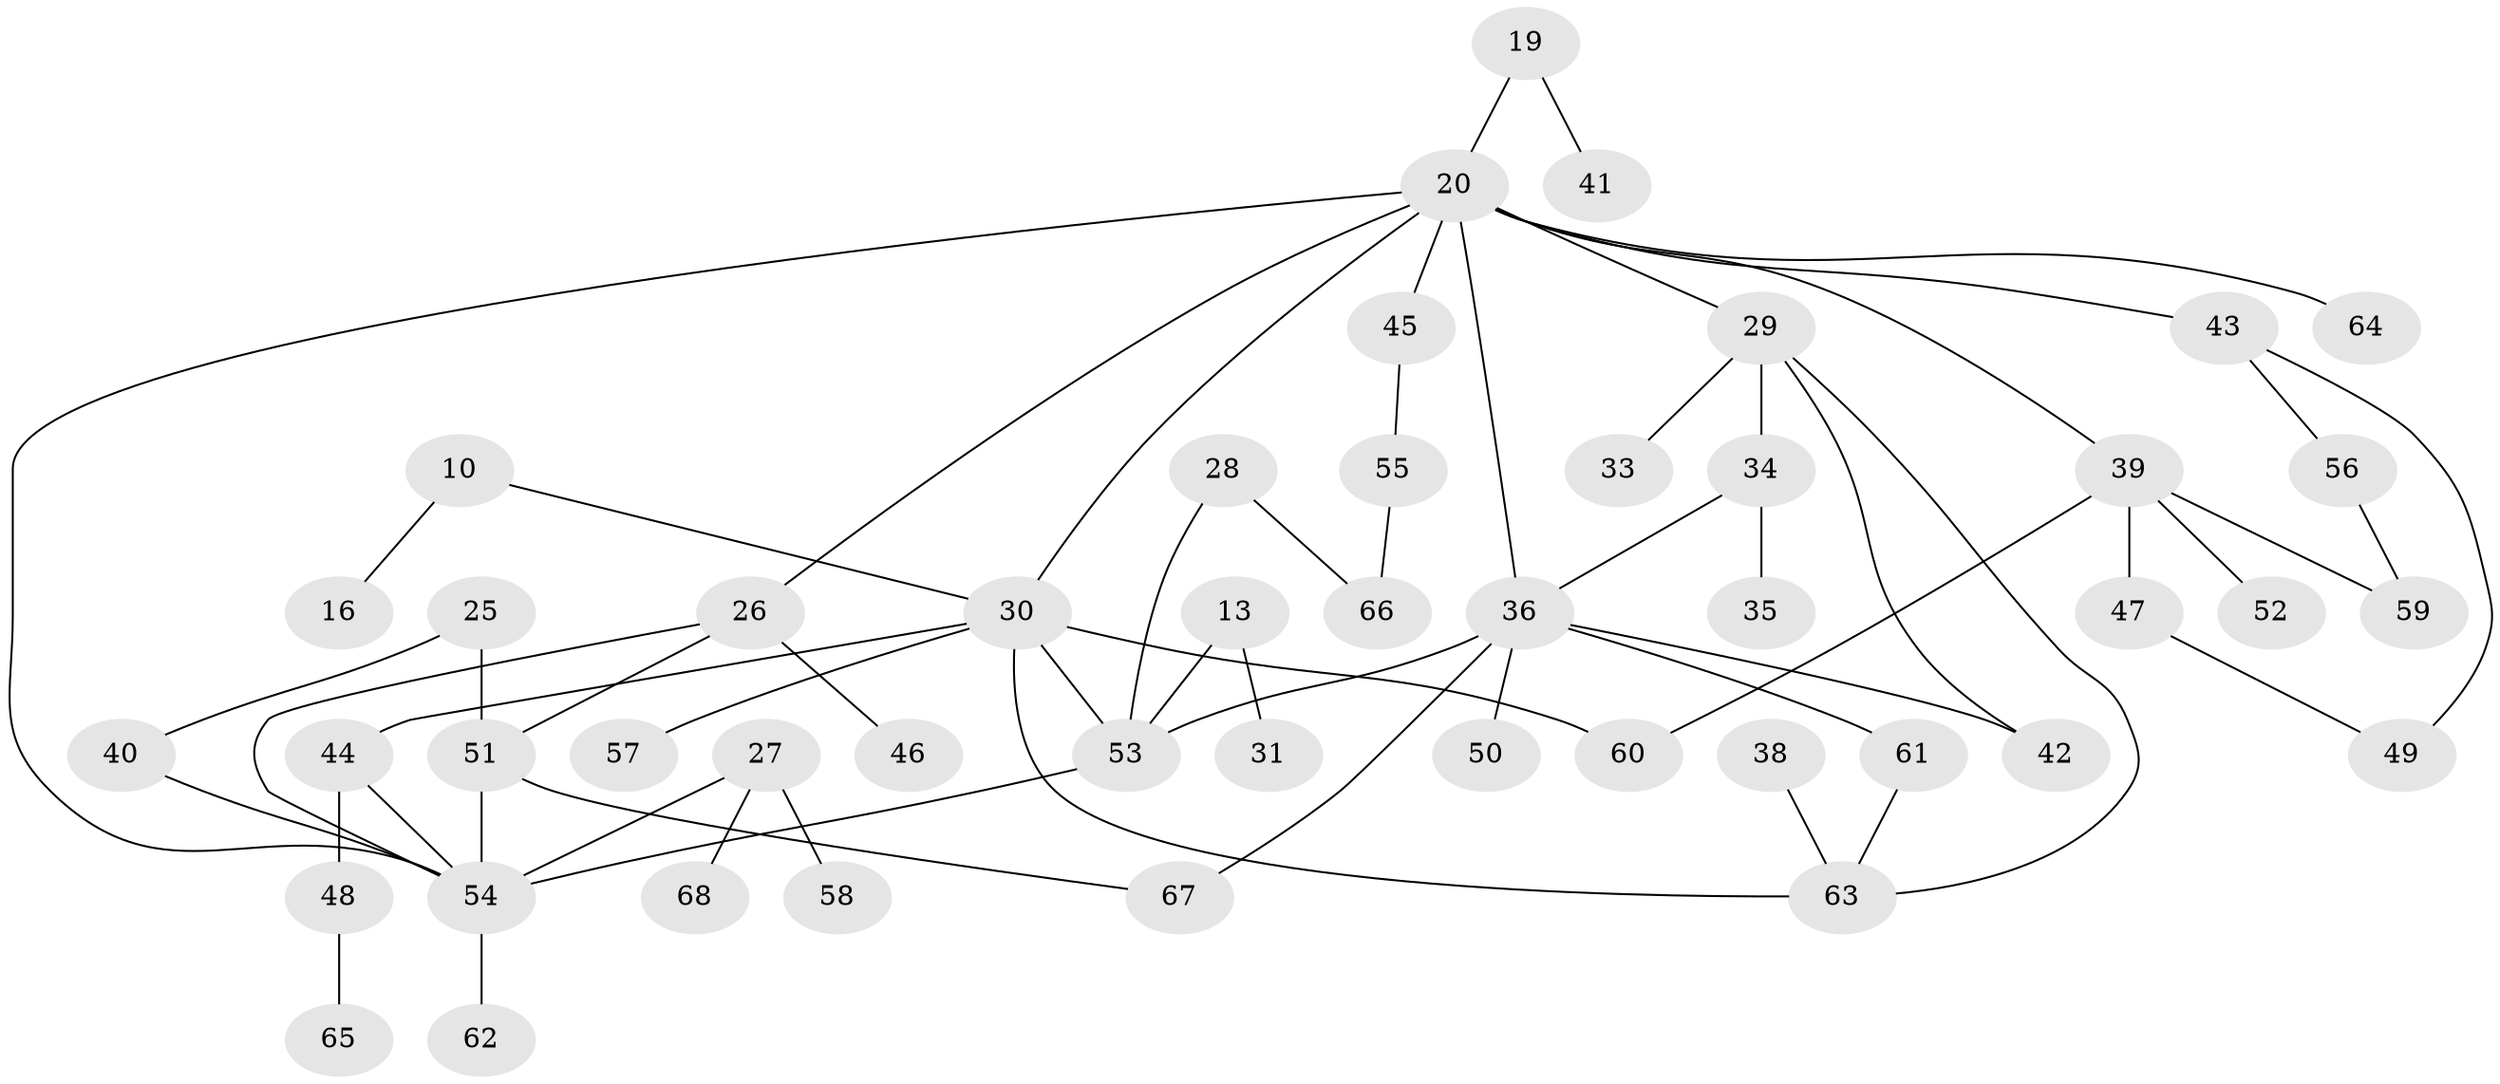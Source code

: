// original degree distribution, {6: 0.04411764705882353, 5: 0.04411764705882353, 3: 0.3235294117647059, 2: 0.3235294117647059, 4: 0.04411764705882353, 1: 0.22058823529411764}
// Generated by graph-tools (version 1.1) at 2025/45/03/04/25 21:45:29]
// undirected, 47 vertices, 61 edges
graph export_dot {
graph [start="1"]
  node [color=gray90,style=filled];
  10;
  13;
  16;
  19;
  20 [super="+7"];
  25;
  26 [super="+12"];
  27;
  28;
  29;
  30 [super="+2+14"];
  31;
  33;
  34;
  35;
  36 [super="+9"];
  38;
  39 [super="+22"];
  40;
  41;
  42;
  43;
  44;
  45 [super="+24"];
  46;
  47;
  48;
  49;
  50;
  51 [super="+23"];
  52;
  53 [super="+21"];
  54 [super="+8+15+37"];
  55;
  56;
  57;
  58;
  59;
  60 [super="+32"];
  61;
  62;
  63 [super="+18"];
  64;
  65;
  66;
  67;
  68;
  10 -- 16;
  10 -- 30;
  13 -- 31;
  13 -- 53;
  19 -- 41;
  19 -- 20;
  20 -- 29;
  20 -- 64;
  20 -- 43;
  20 -- 45 [weight=2];
  20 -- 30;
  20 -- 36;
  20 -- 26;
  20 -- 39;
  20 -- 54;
  25 -- 40;
  25 -- 51;
  26 -- 46;
  26 -- 51;
  26 -- 54;
  27 -- 58;
  27 -- 68;
  27 -- 54;
  28 -- 66;
  28 -- 53;
  29 -- 33;
  29 -- 34;
  29 -- 42;
  29 -- 63;
  30 -- 60 [weight=2];
  30 -- 57;
  30 -- 44;
  30 -- 63;
  30 -- 53;
  34 -- 35;
  34 -- 36;
  36 -- 42;
  36 -- 50;
  36 -- 53;
  36 -- 67;
  36 -- 61;
  38 -- 63;
  39 -- 52;
  39 -- 59;
  39 -- 60;
  39 -- 47;
  40 -- 54;
  43 -- 49;
  43 -- 56;
  44 -- 48;
  44 -- 54;
  45 -- 55;
  47 -- 49;
  48 -- 65;
  51 -- 67;
  51 -- 54;
  53 -- 54 [weight=2];
  54 -- 62;
  55 -- 66;
  56 -- 59;
  61 -- 63;
}
